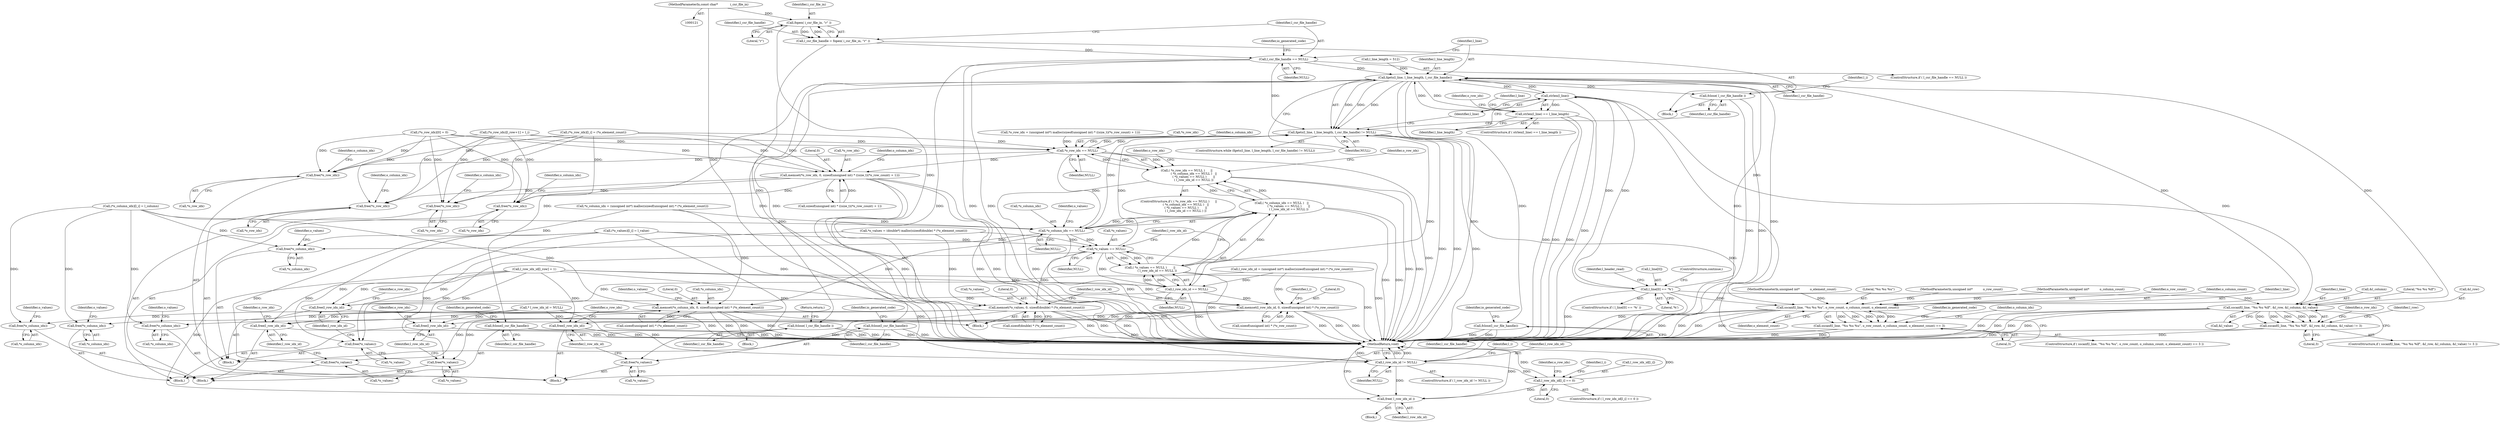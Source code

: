 digraph "1_libxsmm_151481489192e6d1997f8bde52c5c425ea41741d_2@API" {
"1000151" [label="(Call,fopen( i_csr_file_in, \"r\" ))"];
"1000123" [label="(MethodParameterIn,const char*             i_csr_file_in)"];
"1000149" [label="(Call,l_csr_file_handle = fopen( i_csr_file_in, \"r\" ))"];
"1000155" [label="(Call,l_csr_file_handle == NULL)"];
"1000165" [label="(Call,fgets(l_line, l_line_length, l_csr_file_handle))"];
"1000164" [label="(Call,fgets(l_line, l_line_length, l_csr_file_handle) != NULL)"];
"1000280" [label="(Call,*o_row_idx == NULL)"];
"1000279" [label="(Call,( *o_row_idx == NULL )      ||\n               ( *o_column_idx == NULL )   ||\n               ( *o_values == NULL )       ||\n               ( l_row_idx_id == NULL ))"];
"1000285" [label="(Call,*o_column_idx == NULL)"];
"1000284" [label="(Call,( *o_column_idx == NULL )   ||\n               ( *o_values == NULL )       ||\n               ( l_row_idx_id == NULL ))"];
"1000290" [label="(Call,*o_values == NULL)"];
"1000289" [label="(Call,( *o_values == NULL )       ||\n               ( l_row_idx_id == NULL ))"];
"1000294" [label="(Call,l_row_idx_id == NULL)"];
"1000307" [label="(Call,free(l_row_idx_id))"];
"1000358" [label="(Call,memset(l_row_idx_id, 0, sizeof(unsigned int) * (*o_row_count)))"];
"1000186" [label="(Call,free(l_row_idx_id))"];
"1000439" [label="(Call,free(l_row_idx_id))"];
"1000507" [label="(Call,free(l_row_idx_id))"];
"1000526" [label="(Call,l_row_idx_id != NULL)"];
"1000542" [label="(Call,l_row_idx_id[l_i] == 0)"];
"1000559" [label="(Call,free( l_row_idx_id ))"];
"1000304" [label="(Call,free(*o_values))"];
"1000349" [label="(Call,memset(*o_values, 0, sizeof(double) * (*o_element_count)))"];
"1000183" [label="(Call,free(*o_values))"];
"1000436" [label="(Call,free(*o_values))"];
"1000504" [label="(Call,free(*o_values))"];
"1000301" [label="(Call,free(*o_column_idx))"];
"1000340" [label="(Call,memset(*o_column_idx, 0, sizeof(unsigned int) * (*o_element_count)))"];
"1000180" [label="(Call,free(*o_column_idx))"];
"1000433" [label="(Call,free(*o_column_idx))"];
"1000501" [label="(Call,free(*o_column_idx))"];
"1000298" [label="(Call,free(*o_row_idx))"];
"1000327" [label="(Call,memset(*o_row_idx, 0, sizeof(unsigned int) * ((size_t)(*o_row_count) + 1)))"];
"1000177" [label="(Call,free(*o_row_idx))"];
"1000430" [label="(Call,free(*o_row_idx))"];
"1000498" [label="(Call,free(*o_row_idx))"];
"1000173" [label="(Call,strlen(l_line))"];
"1000172" [label="(Call,strlen(l_line) == l_line_length)"];
"1000207" [label="(Call,l_line[0] == '%')"];
"1000223" [label="(Call,sscanf(l_line, \"%u %u %u\", o_row_count, o_column_count, o_element_count))"];
"1000222" [label="(Call,sscanf(l_line, \"%u %u %u\", o_row_count, o_column_count, o_element_count) == 3)"];
"1000419" [label="(Call,sscanf(l_line, \"%u %u %lf\", &l_row, &l_column, &l_value))"];
"1000418" [label="(Call,sscanf(l_line, \"%u %u %lf\", &l_row, &l_column, &l_value) != 3)"];
"1000200" [label="(Call,fclose(l_csr_file_handle))"];
"1000321" [label="(Call,fclose(l_csr_file_handle))"];
"1000400" [label="(Call,fclose( l_csr_file_handle ))"];
"1000453" [label="(Call,fclose(l_csr_file_handle))"];
"1000490" [label="(Call,fclose( l_csr_file_handle ))"];
"1000561" [label="(MethodReturn,void)"];
"1000494" [label="(Identifier,l_i)"];
"1000482" [label="(Call,(*o_row_idx)[l_row+1] = l_i)"];
"1000453" [label="(Call,fclose(l_csr_file_handle))"];
"1000401" [label="(Identifier,l_csr_file_handle)"];
"1000308" [label="(Identifier,l_row_idx_id)"];
"1000477" [label="(Call,l_row_idx_id[l_row] = 1)"];
"1000340" [label="(Call,memset(*o_column_idx, 0, sizeof(unsigned int) * (*o_element_count)))"];
"1000469" [label="(Call,(*o_values)[l_i] = l_value)"];
"1000288" [label="(Identifier,NULL)"];
"1000298" [label="(Call,free(*o_row_idx))"];
"1000295" [label="(Identifier,l_row_idx_id)"];
"1000286" [label="(Call,*o_column_idx)"];
"1000180" [label="(Call,free(*o_column_idx))"];
"1000402" [label="(Return,return;)"];
"1000551" [label="(Identifier,o_row_idx)"];
"1000127" [label="(MethodParameterIn,unsigned int*           o_row_count)"];
"1000526" [label="(Call,l_row_idx_id != NULL)"];
"1000506" [label="(Identifier,o_values)"];
"1000293" [label="(Identifier,NULL)"];
"1000207" [label="(Call,l_line[0] == '%')"];
"1000230" [label="(Block,)"];
"1000528" [label="(Identifier,NULL)"];
"1000304" [label="(Call,free(*o_values))"];
"1000376" [label="(Call,(*o_row_idx)[l_i] = (*o_element_count))"];
"1000176" [label="(Block,)"];
"1000187" [label="(Identifier,l_row_idx_id)"];
"1000383" [label="(Call,(*o_row_idx)[0] = 0)"];
"1000128" [label="(MethodParameterIn,unsigned int*           o_column_count)"];
"1000505" [label="(Call,*o_values)"];
"1000175" [label="(Identifier,l_line_length)"];
"1000352" [label="(Literal,0)"];
"1000532" [label="(Identifier,l_i)"];
"1000360" [label="(Literal,0)"];
"1000218" [label="(Identifier,l_header_read)"];
"1000330" [label="(Literal,0)"];
"1000491" [label="(Identifier,l_csr_file_handle)"];
"1000154" [label="(ControlStructure,if ( l_csr_file_handle == NULL ))"];
"1000436" [label="(Call,free(*o_values))"];
"1000153" [label="(Literal,\"r\")"];
"1000290" [label="(Call,*o_values == NULL)"];
"1000285" [label="(Call,*o_column_idx == NULL)"];
"1000361" [label="(Call,sizeof(unsigned int) * (*o_row_count))"];
"1000433" [label="(Call,free(*o_column_idx))"];
"1000226" [label="(Identifier,o_row_count)"];
"1000307" [label="(Call,free(l_row_idx_id))"];
"1000542" [label="(Call,l_row_idx_id[l_i] == 0)"];
"1000206" [label="(ControlStructure,if ( l_line[0] == '%' ))"];
"1000418" [label="(Call,sscanf(l_line, \"%u %u %lf\", &l_row, &l_column, &l_value) != 3)"];
"1000437" [label="(Call,*o_values)"];
"1000504" [label="(Call,free(*o_values))"];
"1000502" [label="(Call,*o_column_idx)"];
"1000454" [label="(Identifier,l_csr_file_handle)"];
"1000359" [label="(Identifier,l_row_idx_id)"];
"1000302" [label="(Call,*o_column_idx)"];
"1000182" [label="(Identifier,o_column_idx)"];
"1000179" [label="(Identifier,o_row_idx)"];
"1000421" [label="(Literal,\"%u %u %lf\")"];
"1000435" [label="(Identifier,o_column_idx)"];
"1000498" [label="(Call,free(*o_row_idx))"];
"1000297" [label="(Block,)"];
"1000174" [label="(Identifier,l_line)"];
"1000311" [label="(Identifier,o_row_idx)"];
"1000178" [label="(Call,*o_row_idx)"];
"1000422" [label="(Call,&l_row)"];
"1000173" [label="(Call,strlen(l_line))"];
"1000428" [label="(Literal,3)"];
"1000432" [label="(Identifier,o_row_idx)"];
"1000541" [label="(ControlStructure,if ( l_row_idx_id[l_i] == 0 ))"];
"1000322" [label="(Identifier,l_csr_file_handle)"];
"1000150" [label="(Identifier,l_csr_file_handle)"];
"1000434" [label="(Call,*o_column_idx)"];
"1000227" [label="(Identifier,o_column_count)"];
"1000200" [label="(Call,fclose(l_csr_file_handle))"];
"1000349" [label="(Call,memset(*o_values, 0, sizeof(double) * (*o_element_count)))"];
"1000546" [label="(Literal,0)"];
"1000165" [label="(Call,fgets(l_line, l_line_length, l_csr_file_handle))"];
"1000224" [label="(Identifier,l_line)"];
"1000172" [label="(Call,strlen(l_line) == l_line_length)"];
"1000231" [label="(Call,*o_column_idx = (unsigned int*) malloc(sizeof(unsigned int) * (*o_element_count)))"];
"1000222" [label="(Call,sscanf(l_line, \"%u %u %u\", o_row_count, o_column_count, o_element_count) == 3)"];
"1000353" [label="(Call,sizeof(double) * (*o_element_count))"];
"1000344" [label="(Call,sizeof(unsigned int) * (*o_element_count))"];
"1000499" [label="(Call,*o_row_idx)"];
"1000280" [label="(Call,*o_row_idx == NULL)"];
"1000201" [label="(Identifier,l_csr_file_handle)"];
"1000209" [label="(Identifier,l_line)"];
"1000329" [label="(Identifier,o_row_idx)"];
"1000351" [label="(Identifier,o_values)"];
"1000169" [label="(Identifier,NULL)"];
"1000164" [label="(Call,fgets(l_line, l_line_length, l_csr_file_handle) != NULL)"];
"1000160" [label="(Identifier,io_generated_code)"];
"1000430" [label="(Call,free(*o_row_idx))"];
"1000438" [label="(Identifier,o_values)"];
"1000292" [label="(Identifier,o_values)"];
"1000417" [label="(ControlStructure,if ( sscanf(l_line, \"%u %u %lf\", &l_row, &l_column, &l_value) != 3 ))"];
"1000559" [label="(Call,free( l_row_idx_id ))"];
"1000324" [label="(Identifier,io_generated_code)"];
"1000268" [label="(Call,l_row_idx_id = (unsigned int*) malloc(sizeof(unsigned int) * (*o_row_count)))"];
"1000130" [label="(Block,)"];
"1000497" [label="(Block,)"];
"1000529" [label="(Block,)"];
"1000184" [label="(Call,*o_values)"];
"1000142" [label="(Call,* l_row_idx_id = NULL)"];
"1000463" [label="(Call,(*o_column_idx)[l_i] = l_column)"];
"1000439" [label="(Call,free(l_row_idx_id))"];
"1000507" [label="(Call,free(l_row_idx_id))"];
"1000443" [label="(Identifier,o_row_idx)"];
"1000279" [label="(Call,( *o_row_idx == NULL )      ||\n               ( *o_column_idx == NULL )   ||\n               ( *o_values == NULL )       ||\n               ( l_row_idx_id == NULL ))"];
"1000368" [label="(Identifier,l_i)"];
"1000151" [label="(Call,fopen( i_csr_file_in, \"r\" ))"];
"1000299" [label="(Call,*o_row_idx)"];
"1000221" [label="(ControlStructure,if ( sscanf(l_line, \"%u %u %u\", o_row_count, o_column_count, o_element_count) == 3 ))"];
"1000166" [label="(Identifier,l_line)"];
"1000426" [label="(Call,&l_value)"];
"1000133" [label="(Call,l_line_length = 512)"];
"1000396" [label="(Block,)"];
"1000511" [label="(Identifier,o_row_idx)"];
"1000328" [label="(Call,*o_row_idx)"];
"1000431" [label="(Call,*o_row_idx)"];
"1000300" [label="(Identifier,o_row_idx)"];
"1000129" [label="(MethodParameterIn,unsigned int*           o_element_count)"];
"1000190" [label="(Identifier,o_row_idx)"];
"1000186" [label="(Call,free(l_row_idx_id))"];
"1000342" [label="(Identifier,o_column_idx)"];
"1000208" [label="(Call,l_line[0])"];
"1000156" [label="(Identifier,l_csr_file_handle)"];
"1000419" [label="(Call,sscanf(l_line, \"%u %u %lf\", &l_row, &l_column, &l_value))"];
"1000257" [label="(Call,*o_values = (double*) malloc(sizeof(double) * (*o_element_count)))"];
"1000211" [label="(Literal,'%')"];
"1000294" [label="(Call,l_row_idx_id == NULL)"];
"1000400" [label="(Call,fclose( l_csr_file_handle ))"];
"1000183" [label="(Call,free(*o_values))"];
"1000501" [label="(Call,free(*o_column_idx))"];
"1000185" [label="(Identifier,o_values)"];
"1000203" [label="(Identifier,io_generated_code)"];
"1000177" [label="(Call,free(*o_row_idx))"];
"1000233" [label="(Identifier,o_column_idx)"];
"1000296" [label="(Identifier,NULL)"];
"1000155" [label="(Call,l_csr_file_handle == NULL)"];
"1000171" [label="(ControlStructure,if ( strlen(l_line) == l_line_length ))"];
"1000429" [label="(Block,)"];
"1000460" [label="(Identifier,l_row)"];
"1000305" [label="(Call,*o_values)"];
"1000327" [label="(Call,memset(*o_row_idx, 0, sizeof(unsigned int) * ((size_t)(*o_row_count) + 1)))"];
"1000503" [label="(Identifier,o_column_idx)"];
"1000420" [label="(Identifier,l_line)"];
"1000343" [label="(Literal,0)"];
"1000456" [label="(Identifier,io_generated_code)"];
"1000283" [label="(Identifier,NULL)"];
"1000539" [label="(Identifier,l_i)"];
"1000291" [label="(Call,*o_values)"];
"1000163" [label="(ControlStructure,while (fgets(l_line, l_line_length, l_csr_file_handle) != NULL))"];
"1000223" [label="(Call,sscanf(l_line, \"%u %u %u\", o_row_count, o_column_count, o_element_count))"];
"1000303" [label="(Identifier,o_column_idx)"];
"1000157" [label="(Identifier,NULL)"];
"1000242" [label="(Call,*o_row_idx = (unsigned int*) malloc(sizeof(unsigned int) * ((size_t)(*o_row_count) + 1)))"];
"1000278" [label="(ControlStructure,if ( ( *o_row_idx == NULL )      ||\n               ( *o_column_idx == NULL )   ||\n               ( *o_values == NULL )       ||\n               ( l_row_idx_id == NULL ) ))"];
"1000167" [label="(Identifier,l_line_length)"];
"1000525" [label="(ControlStructure,if ( l_row_idx_id != NULL ))"];
"1000225" [label="(Literal,\"%u %u %u\")"];
"1000560" [label="(Identifier,l_row_idx_id)"];
"1000284" [label="(Call,( *o_column_idx == NULL )   ||\n               ( *o_values == NULL )       ||\n               ( l_row_idx_id == NULL ))"];
"1000440" [label="(Identifier,l_row_idx_id)"];
"1000213" [label="(ControlStructure,continue;)"];
"1000527" [label="(Identifier,l_row_idx_id)"];
"1000123" [label="(MethodParameterIn,const char*             i_csr_file_in)"];
"1000424" [label="(Call,&l_column)"];
"1000168" [label="(Identifier,l_csr_file_handle)"];
"1000398" [label="(Identifier,io_generated_code)"];
"1000152" [label="(Identifier,i_csr_file_in)"];
"1000301" [label="(Call,free(*o_column_idx))"];
"1000281" [label="(Call,*o_row_idx)"];
"1000306" [label="(Identifier,o_values)"];
"1000149" [label="(Call,l_csr_file_handle = fopen( i_csr_file_in, \"r\" ))"];
"1000287" [label="(Identifier,o_column_idx)"];
"1000350" [label="(Call,*o_values)"];
"1000228" [label="(Identifier,o_element_count)"];
"1000289" [label="(Call,( *o_values == NULL )       ||\n               ( l_row_idx_id == NULL ))"];
"1000358" [label="(Call,memset(l_row_idx_id, 0, sizeof(unsigned int) * (*o_row_count)))"];
"1000543" [label="(Call,l_row_idx_id[l_i])"];
"1000321" [label="(Call,fclose(l_csr_file_handle))"];
"1000341" [label="(Call,*o_column_idx)"];
"1000181" [label="(Call,*o_column_idx)"];
"1000508" [label="(Identifier,l_row_idx_id)"];
"1000331" [label="(Call,sizeof(unsigned int) * ((size_t)(*o_row_count) + 1))"];
"1000229" [label="(Literal,3)"];
"1000490" [label="(Call,fclose( l_csr_file_handle ))"];
"1000151" -> "1000149"  [label="AST: "];
"1000151" -> "1000153"  [label="CFG: "];
"1000152" -> "1000151"  [label="AST: "];
"1000153" -> "1000151"  [label="AST: "];
"1000149" -> "1000151"  [label="CFG: "];
"1000151" -> "1000561"  [label="DDG: "];
"1000151" -> "1000149"  [label="DDG: "];
"1000151" -> "1000149"  [label="DDG: "];
"1000123" -> "1000151"  [label="DDG: "];
"1000123" -> "1000121"  [label="AST: "];
"1000123" -> "1000561"  [label="DDG: "];
"1000149" -> "1000130"  [label="AST: "];
"1000150" -> "1000149"  [label="AST: "];
"1000156" -> "1000149"  [label="CFG: "];
"1000149" -> "1000561"  [label="DDG: "];
"1000149" -> "1000155"  [label="DDG: "];
"1000155" -> "1000154"  [label="AST: "];
"1000155" -> "1000157"  [label="CFG: "];
"1000156" -> "1000155"  [label="AST: "];
"1000157" -> "1000155"  [label="AST: "];
"1000160" -> "1000155"  [label="CFG: "];
"1000166" -> "1000155"  [label="CFG: "];
"1000155" -> "1000561"  [label="DDG: "];
"1000155" -> "1000561"  [label="DDG: "];
"1000155" -> "1000561"  [label="DDG: "];
"1000155" -> "1000165"  [label="DDG: "];
"1000155" -> "1000164"  [label="DDG: "];
"1000165" -> "1000164"  [label="AST: "];
"1000165" -> "1000168"  [label="CFG: "];
"1000166" -> "1000165"  [label="AST: "];
"1000167" -> "1000165"  [label="AST: "];
"1000168" -> "1000165"  [label="AST: "];
"1000169" -> "1000165"  [label="CFG: "];
"1000165" -> "1000561"  [label="DDG: "];
"1000165" -> "1000561"  [label="DDG: "];
"1000165" -> "1000164"  [label="DDG: "];
"1000165" -> "1000164"  [label="DDG: "];
"1000165" -> "1000164"  [label="DDG: "];
"1000419" -> "1000165"  [label="DDG: "];
"1000207" -> "1000165"  [label="DDG: "];
"1000173" -> "1000165"  [label="DDG: "];
"1000223" -> "1000165"  [label="DDG: "];
"1000133" -> "1000165"  [label="DDG: "];
"1000172" -> "1000165"  [label="DDG: "];
"1000165" -> "1000173"  [label="DDG: "];
"1000165" -> "1000172"  [label="DDG: "];
"1000165" -> "1000200"  [label="DDG: "];
"1000165" -> "1000321"  [label="DDG: "];
"1000165" -> "1000400"  [label="DDG: "];
"1000165" -> "1000453"  [label="DDG: "];
"1000165" -> "1000490"  [label="DDG: "];
"1000164" -> "1000163"  [label="AST: "];
"1000164" -> "1000169"  [label="CFG: "];
"1000169" -> "1000164"  [label="AST: "];
"1000174" -> "1000164"  [label="CFG: "];
"1000491" -> "1000164"  [label="CFG: "];
"1000164" -> "1000561"  [label="DDG: "];
"1000164" -> "1000561"  [label="DDG: "];
"1000164" -> "1000561"  [label="DDG: "];
"1000285" -> "1000164"  [label="DDG: "];
"1000280" -> "1000164"  [label="DDG: "];
"1000290" -> "1000164"  [label="DDG: "];
"1000294" -> "1000164"  [label="DDG: "];
"1000164" -> "1000280"  [label="DDG: "];
"1000164" -> "1000526"  [label="DDG: "];
"1000280" -> "1000279"  [label="AST: "];
"1000280" -> "1000283"  [label="CFG: "];
"1000281" -> "1000280"  [label="AST: "];
"1000283" -> "1000280"  [label="AST: "];
"1000287" -> "1000280"  [label="CFG: "];
"1000279" -> "1000280"  [label="CFG: "];
"1000280" -> "1000561"  [label="DDG: "];
"1000280" -> "1000279"  [label="DDG: "];
"1000280" -> "1000279"  [label="DDG: "];
"1000376" -> "1000280"  [label="DDG: "];
"1000383" -> "1000280"  [label="DDG: "];
"1000482" -> "1000280"  [label="DDG: "];
"1000242" -> "1000280"  [label="DDG: "];
"1000280" -> "1000285"  [label="DDG: "];
"1000280" -> "1000298"  [label="DDG: "];
"1000280" -> "1000327"  [label="DDG: "];
"1000279" -> "1000278"  [label="AST: "];
"1000279" -> "1000284"  [label="CFG: "];
"1000284" -> "1000279"  [label="AST: "];
"1000300" -> "1000279"  [label="CFG: "];
"1000329" -> "1000279"  [label="CFG: "];
"1000279" -> "1000561"  [label="DDG: "];
"1000279" -> "1000561"  [label="DDG: "];
"1000279" -> "1000561"  [label="DDG: "];
"1000284" -> "1000279"  [label="DDG: "];
"1000284" -> "1000279"  [label="DDG: "];
"1000285" -> "1000284"  [label="AST: "];
"1000285" -> "1000288"  [label="CFG: "];
"1000286" -> "1000285"  [label="AST: "];
"1000288" -> "1000285"  [label="AST: "];
"1000292" -> "1000285"  [label="CFG: "];
"1000284" -> "1000285"  [label="CFG: "];
"1000285" -> "1000561"  [label="DDG: "];
"1000285" -> "1000284"  [label="DDG: "];
"1000285" -> "1000284"  [label="DDG: "];
"1000463" -> "1000285"  [label="DDG: "];
"1000231" -> "1000285"  [label="DDG: "];
"1000285" -> "1000290"  [label="DDG: "];
"1000285" -> "1000301"  [label="DDG: "];
"1000285" -> "1000340"  [label="DDG: "];
"1000284" -> "1000289"  [label="CFG: "];
"1000289" -> "1000284"  [label="AST: "];
"1000284" -> "1000561"  [label="DDG: "];
"1000284" -> "1000561"  [label="DDG: "];
"1000289" -> "1000284"  [label="DDG: "];
"1000289" -> "1000284"  [label="DDG: "];
"1000290" -> "1000289"  [label="AST: "];
"1000290" -> "1000293"  [label="CFG: "];
"1000291" -> "1000290"  [label="AST: "];
"1000293" -> "1000290"  [label="AST: "];
"1000295" -> "1000290"  [label="CFG: "];
"1000289" -> "1000290"  [label="CFG: "];
"1000290" -> "1000561"  [label="DDG: "];
"1000290" -> "1000289"  [label="DDG: "];
"1000290" -> "1000289"  [label="DDG: "];
"1000257" -> "1000290"  [label="DDG: "];
"1000469" -> "1000290"  [label="DDG: "];
"1000290" -> "1000294"  [label="DDG: "];
"1000290" -> "1000304"  [label="DDG: "];
"1000290" -> "1000349"  [label="DDG: "];
"1000289" -> "1000294"  [label="CFG: "];
"1000294" -> "1000289"  [label="AST: "];
"1000289" -> "1000561"  [label="DDG: "];
"1000289" -> "1000561"  [label="DDG: "];
"1000294" -> "1000289"  [label="DDG: "];
"1000294" -> "1000289"  [label="DDG: "];
"1000294" -> "1000296"  [label="CFG: "];
"1000295" -> "1000294"  [label="AST: "];
"1000296" -> "1000294"  [label="AST: "];
"1000294" -> "1000561"  [label="DDG: "];
"1000268" -> "1000294"  [label="DDG: "];
"1000477" -> "1000294"  [label="DDG: "];
"1000294" -> "1000307"  [label="DDG: "];
"1000294" -> "1000358"  [label="DDG: "];
"1000307" -> "1000297"  [label="AST: "];
"1000307" -> "1000308"  [label="CFG: "];
"1000308" -> "1000307"  [label="AST: "];
"1000311" -> "1000307"  [label="CFG: "];
"1000307" -> "1000561"  [label="DDG: "];
"1000268" -> "1000307"  [label="DDG: "];
"1000477" -> "1000307"  [label="DDG: "];
"1000358" -> "1000230"  [label="AST: "];
"1000358" -> "1000361"  [label="CFG: "];
"1000359" -> "1000358"  [label="AST: "];
"1000360" -> "1000358"  [label="AST: "];
"1000361" -> "1000358"  [label="AST: "];
"1000368" -> "1000358"  [label="CFG: "];
"1000358" -> "1000561"  [label="DDG: "];
"1000358" -> "1000561"  [label="DDG: "];
"1000358" -> "1000561"  [label="DDG: "];
"1000358" -> "1000186"  [label="DDG: "];
"1000268" -> "1000358"  [label="DDG: "];
"1000477" -> "1000358"  [label="DDG: "];
"1000361" -> "1000358"  [label="DDG: "];
"1000358" -> "1000439"  [label="DDG: "];
"1000358" -> "1000507"  [label="DDG: "];
"1000358" -> "1000526"  [label="DDG: "];
"1000186" -> "1000176"  [label="AST: "];
"1000186" -> "1000187"  [label="CFG: "];
"1000187" -> "1000186"  [label="AST: "];
"1000190" -> "1000186"  [label="CFG: "];
"1000186" -> "1000561"  [label="DDG: "];
"1000142" -> "1000186"  [label="DDG: "];
"1000477" -> "1000186"  [label="DDG: "];
"1000439" -> "1000429"  [label="AST: "];
"1000439" -> "1000440"  [label="CFG: "];
"1000440" -> "1000439"  [label="AST: "];
"1000443" -> "1000439"  [label="CFG: "];
"1000439" -> "1000561"  [label="DDG: "];
"1000142" -> "1000439"  [label="DDG: "];
"1000477" -> "1000439"  [label="DDG: "];
"1000507" -> "1000497"  [label="AST: "];
"1000507" -> "1000508"  [label="CFG: "];
"1000508" -> "1000507"  [label="AST: "];
"1000511" -> "1000507"  [label="CFG: "];
"1000507" -> "1000561"  [label="DDG: "];
"1000142" -> "1000507"  [label="DDG: "];
"1000477" -> "1000507"  [label="DDG: "];
"1000526" -> "1000525"  [label="AST: "];
"1000526" -> "1000528"  [label="CFG: "];
"1000527" -> "1000526"  [label="AST: "];
"1000528" -> "1000526"  [label="AST: "];
"1000532" -> "1000526"  [label="CFG: "];
"1000561" -> "1000526"  [label="CFG: "];
"1000526" -> "1000561"  [label="DDG: "];
"1000526" -> "1000561"  [label="DDG: "];
"1000526" -> "1000561"  [label="DDG: "];
"1000142" -> "1000526"  [label="DDG: "];
"1000477" -> "1000526"  [label="DDG: "];
"1000526" -> "1000542"  [label="DDG: "];
"1000526" -> "1000559"  [label="DDG: "];
"1000542" -> "1000541"  [label="AST: "];
"1000542" -> "1000546"  [label="CFG: "];
"1000543" -> "1000542"  [label="AST: "];
"1000546" -> "1000542"  [label="AST: "];
"1000551" -> "1000542"  [label="CFG: "];
"1000539" -> "1000542"  [label="CFG: "];
"1000542" -> "1000561"  [label="DDG: "];
"1000542" -> "1000561"  [label="DDG: "];
"1000542" -> "1000559"  [label="DDG: "];
"1000559" -> "1000529"  [label="AST: "];
"1000559" -> "1000560"  [label="CFG: "];
"1000560" -> "1000559"  [label="AST: "];
"1000561" -> "1000559"  [label="CFG: "];
"1000559" -> "1000561"  [label="DDG: "];
"1000477" -> "1000559"  [label="DDG: "];
"1000304" -> "1000297"  [label="AST: "];
"1000304" -> "1000305"  [label="CFG: "];
"1000305" -> "1000304"  [label="AST: "];
"1000308" -> "1000304"  [label="CFG: "];
"1000257" -> "1000304"  [label="DDG: "];
"1000469" -> "1000304"  [label="DDG: "];
"1000349" -> "1000230"  [label="AST: "];
"1000349" -> "1000353"  [label="CFG: "];
"1000350" -> "1000349"  [label="AST: "];
"1000352" -> "1000349"  [label="AST: "];
"1000353" -> "1000349"  [label="AST: "];
"1000359" -> "1000349"  [label="CFG: "];
"1000349" -> "1000561"  [label="DDG: "];
"1000349" -> "1000561"  [label="DDG: "];
"1000349" -> "1000561"  [label="DDG: "];
"1000349" -> "1000183"  [label="DDG: "];
"1000257" -> "1000349"  [label="DDG: "];
"1000469" -> "1000349"  [label="DDG: "];
"1000353" -> "1000349"  [label="DDG: "];
"1000349" -> "1000436"  [label="DDG: "];
"1000349" -> "1000504"  [label="DDG: "];
"1000183" -> "1000176"  [label="AST: "];
"1000183" -> "1000184"  [label="CFG: "];
"1000184" -> "1000183"  [label="AST: "];
"1000187" -> "1000183"  [label="CFG: "];
"1000469" -> "1000183"  [label="DDG: "];
"1000436" -> "1000429"  [label="AST: "];
"1000436" -> "1000437"  [label="CFG: "];
"1000437" -> "1000436"  [label="AST: "];
"1000440" -> "1000436"  [label="CFG: "];
"1000469" -> "1000436"  [label="DDG: "];
"1000504" -> "1000497"  [label="AST: "];
"1000504" -> "1000505"  [label="CFG: "];
"1000505" -> "1000504"  [label="AST: "];
"1000508" -> "1000504"  [label="CFG: "];
"1000469" -> "1000504"  [label="DDG: "];
"1000301" -> "1000297"  [label="AST: "];
"1000301" -> "1000302"  [label="CFG: "];
"1000302" -> "1000301"  [label="AST: "];
"1000306" -> "1000301"  [label="CFG: "];
"1000463" -> "1000301"  [label="DDG: "];
"1000231" -> "1000301"  [label="DDG: "];
"1000340" -> "1000230"  [label="AST: "];
"1000340" -> "1000344"  [label="CFG: "];
"1000341" -> "1000340"  [label="AST: "];
"1000343" -> "1000340"  [label="AST: "];
"1000344" -> "1000340"  [label="AST: "];
"1000351" -> "1000340"  [label="CFG: "];
"1000340" -> "1000561"  [label="DDG: "];
"1000340" -> "1000561"  [label="DDG: "];
"1000340" -> "1000561"  [label="DDG: "];
"1000340" -> "1000180"  [label="DDG: "];
"1000463" -> "1000340"  [label="DDG: "];
"1000231" -> "1000340"  [label="DDG: "];
"1000344" -> "1000340"  [label="DDG: "];
"1000340" -> "1000433"  [label="DDG: "];
"1000340" -> "1000501"  [label="DDG: "];
"1000180" -> "1000176"  [label="AST: "];
"1000180" -> "1000181"  [label="CFG: "];
"1000181" -> "1000180"  [label="AST: "];
"1000185" -> "1000180"  [label="CFG: "];
"1000463" -> "1000180"  [label="DDG: "];
"1000433" -> "1000429"  [label="AST: "];
"1000433" -> "1000434"  [label="CFG: "];
"1000434" -> "1000433"  [label="AST: "];
"1000438" -> "1000433"  [label="CFG: "];
"1000463" -> "1000433"  [label="DDG: "];
"1000501" -> "1000497"  [label="AST: "];
"1000501" -> "1000502"  [label="CFG: "];
"1000502" -> "1000501"  [label="AST: "];
"1000506" -> "1000501"  [label="CFG: "];
"1000463" -> "1000501"  [label="DDG: "];
"1000298" -> "1000297"  [label="AST: "];
"1000298" -> "1000299"  [label="CFG: "];
"1000299" -> "1000298"  [label="AST: "];
"1000303" -> "1000298"  [label="CFG: "];
"1000376" -> "1000298"  [label="DDG: "];
"1000383" -> "1000298"  [label="DDG: "];
"1000482" -> "1000298"  [label="DDG: "];
"1000327" -> "1000230"  [label="AST: "];
"1000327" -> "1000331"  [label="CFG: "];
"1000328" -> "1000327"  [label="AST: "];
"1000330" -> "1000327"  [label="AST: "];
"1000331" -> "1000327"  [label="AST: "];
"1000342" -> "1000327"  [label="CFG: "];
"1000327" -> "1000561"  [label="DDG: "];
"1000327" -> "1000561"  [label="DDG: "];
"1000327" -> "1000561"  [label="DDG: "];
"1000327" -> "1000177"  [label="DDG: "];
"1000376" -> "1000327"  [label="DDG: "];
"1000383" -> "1000327"  [label="DDG: "];
"1000482" -> "1000327"  [label="DDG: "];
"1000331" -> "1000327"  [label="DDG: "];
"1000327" -> "1000430"  [label="DDG: "];
"1000327" -> "1000498"  [label="DDG: "];
"1000177" -> "1000176"  [label="AST: "];
"1000177" -> "1000178"  [label="CFG: "];
"1000178" -> "1000177"  [label="AST: "];
"1000182" -> "1000177"  [label="CFG: "];
"1000376" -> "1000177"  [label="DDG: "];
"1000383" -> "1000177"  [label="DDG: "];
"1000482" -> "1000177"  [label="DDG: "];
"1000430" -> "1000429"  [label="AST: "];
"1000430" -> "1000431"  [label="CFG: "];
"1000431" -> "1000430"  [label="AST: "];
"1000435" -> "1000430"  [label="CFG: "];
"1000376" -> "1000430"  [label="DDG: "];
"1000383" -> "1000430"  [label="DDG: "];
"1000482" -> "1000430"  [label="DDG: "];
"1000498" -> "1000497"  [label="AST: "];
"1000498" -> "1000499"  [label="CFG: "];
"1000499" -> "1000498"  [label="AST: "];
"1000503" -> "1000498"  [label="CFG: "];
"1000376" -> "1000498"  [label="DDG: "];
"1000383" -> "1000498"  [label="DDG: "];
"1000482" -> "1000498"  [label="DDG: "];
"1000173" -> "1000172"  [label="AST: "];
"1000173" -> "1000174"  [label="CFG: "];
"1000174" -> "1000173"  [label="AST: "];
"1000175" -> "1000173"  [label="CFG: "];
"1000173" -> "1000561"  [label="DDG: "];
"1000173" -> "1000172"  [label="DDG: "];
"1000207" -> "1000173"  [label="DDG: "];
"1000173" -> "1000207"  [label="DDG: "];
"1000173" -> "1000223"  [label="DDG: "];
"1000173" -> "1000419"  [label="DDG: "];
"1000172" -> "1000171"  [label="AST: "];
"1000172" -> "1000175"  [label="CFG: "];
"1000175" -> "1000172"  [label="AST: "];
"1000179" -> "1000172"  [label="CFG: "];
"1000209" -> "1000172"  [label="CFG: "];
"1000172" -> "1000561"  [label="DDG: "];
"1000172" -> "1000561"  [label="DDG: "];
"1000172" -> "1000561"  [label="DDG: "];
"1000207" -> "1000206"  [label="AST: "];
"1000207" -> "1000211"  [label="CFG: "];
"1000208" -> "1000207"  [label="AST: "];
"1000211" -> "1000207"  [label="AST: "];
"1000213" -> "1000207"  [label="CFG: "];
"1000218" -> "1000207"  [label="CFG: "];
"1000207" -> "1000561"  [label="DDG: "];
"1000207" -> "1000561"  [label="DDG: "];
"1000207" -> "1000223"  [label="DDG: "];
"1000207" -> "1000419"  [label="DDG: "];
"1000223" -> "1000222"  [label="AST: "];
"1000223" -> "1000228"  [label="CFG: "];
"1000224" -> "1000223"  [label="AST: "];
"1000225" -> "1000223"  [label="AST: "];
"1000226" -> "1000223"  [label="AST: "];
"1000227" -> "1000223"  [label="AST: "];
"1000228" -> "1000223"  [label="AST: "];
"1000229" -> "1000223"  [label="CFG: "];
"1000223" -> "1000561"  [label="DDG: "];
"1000223" -> "1000561"  [label="DDG: "];
"1000223" -> "1000561"  [label="DDG: "];
"1000223" -> "1000561"  [label="DDG: "];
"1000223" -> "1000222"  [label="DDG: "];
"1000223" -> "1000222"  [label="DDG: "];
"1000223" -> "1000222"  [label="DDG: "];
"1000223" -> "1000222"  [label="DDG: "];
"1000223" -> "1000222"  [label="DDG: "];
"1000127" -> "1000223"  [label="DDG: "];
"1000128" -> "1000223"  [label="DDG: "];
"1000129" -> "1000223"  [label="DDG: "];
"1000222" -> "1000221"  [label="AST: "];
"1000222" -> "1000229"  [label="CFG: "];
"1000229" -> "1000222"  [label="AST: "];
"1000233" -> "1000222"  [label="CFG: "];
"1000398" -> "1000222"  [label="CFG: "];
"1000222" -> "1000561"  [label="DDG: "];
"1000222" -> "1000561"  [label="DDG: "];
"1000419" -> "1000418"  [label="AST: "];
"1000419" -> "1000426"  [label="CFG: "];
"1000420" -> "1000419"  [label="AST: "];
"1000421" -> "1000419"  [label="AST: "];
"1000422" -> "1000419"  [label="AST: "];
"1000424" -> "1000419"  [label="AST: "];
"1000426" -> "1000419"  [label="AST: "];
"1000428" -> "1000419"  [label="CFG: "];
"1000419" -> "1000561"  [label="DDG: "];
"1000419" -> "1000561"  [label="DDG: "];
"1000419" -> "1000561"  [label="DDG: "];
"1000419" -> "1000561"  [label="DDG: "];
"1000419" -> "1000418"  [label="DDG: "];
"1000419" -> "1000418"  [label="DDG: "];
"1000419" -> "1000418"  [label="DDG: "];
"1000419" -> "1000418"  [label="DDG: "];
"1000419" -> "1000418"  [label="DDG: "];
"1000418" -> "1000417"  [label="AST: "];
"1000418" -> "1000428"  [label="CFG: "];
"1000428" -> "1000418"  [label="AST: "];
"1000432" -> "1000418"  [label="CFG: "];
"1000460" -> "1000418"  [label="CFG: "];
"1000418" -> "1000561"  [label="DDG: "];
"1000418" -> "1000561"  [label="DDG: "];
"1000200" -> "1000176"  [label="AST: "];
"1000200" -> "1000201"  [label="CFG: "];
"1000201" -> "1000200"  [label="AST: "];
"1000203" -> "1000200"  [label="CFG: "];
"1000200" -> "1000561"  [label="DDG: "];
"1000200" -> "1000561"  [label="DDG: "];
"1000321" -> "1000297"  [label="AST: "];
"1000321" -> "1000322"  [label="CFG: "];
"1000322" -> "1000321"  [label="AST: "];
"1000324" -> "1000321"  [label="CFG: "];
"1000321" -> "1000561"  [label="DDG: "];
"1000321" -> "1000561"  [label="DDG: "];
"1000400" -> "1000396"  [label="AST: "];
"1000400" -> "1000401"  [label="CFG: "];
"1000401" -> "1000400"  [label="AST: "];
"1000402" -> "1000400"  [label="CFG: "];
"1000400" -> "1000561"  [label="DDG: "];
"1000400" -> "1000561"  [label="DDG: "];
"1000453" -> "1000429"  [label="AST: "];
"1000453" -> "1000454"  [label="CFG: "];
"1000454" -> "1000453"  [label="AST: "];
"1000456" -> "1000453"  [label="CFG: "];
"1000453" -> "1000561"  [label="DDG: "];
"1000453" -> "1000561"  [label="DDG: "];
"1000490" -> "1000130"  [label="AST: "];
"1000490" -> "1000491"  [label="CFG: "];
"1000491" -> "1000490"  [label="AST: "];
"1000494" -> "1000490"  [label="CFG: "];
"1000490" -> "1000561"  [label="DDG: "];
"1000490" -> "1000561"  [label="DDG: "];
}
